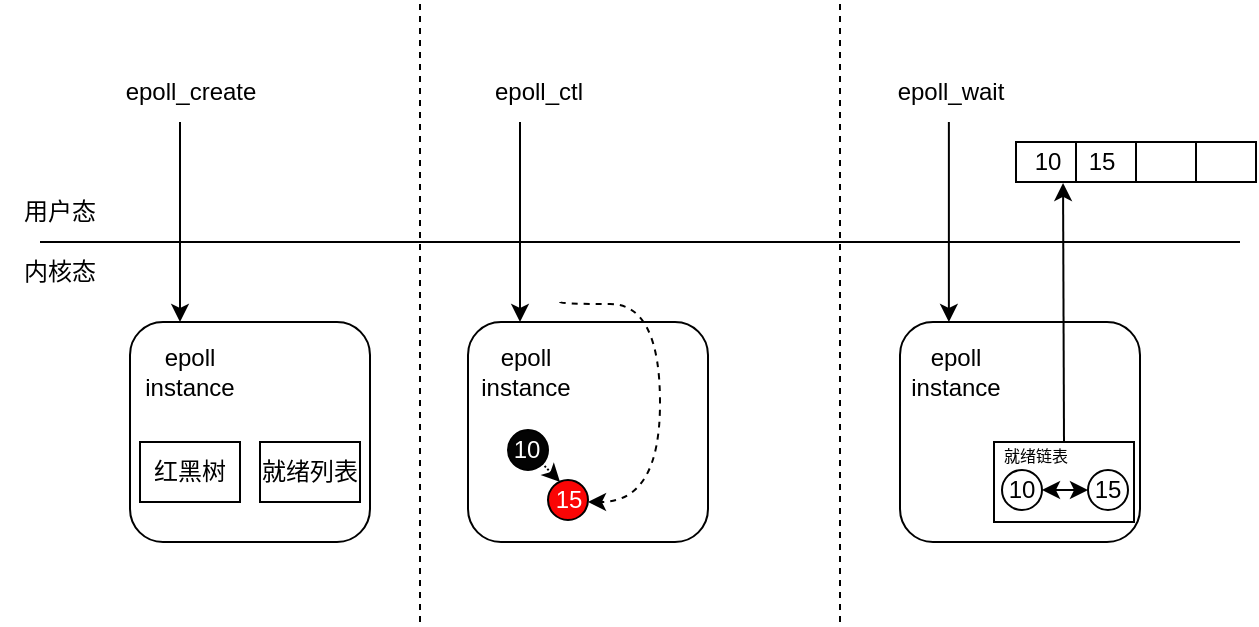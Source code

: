 <mxfile version="26.0.16">
  <diagram name="第 1 页" id="RKg7_WrkhLXdn_SxTx5O">
    <mxGraphModel dx="1238" dy="898" grid="1" gridSize="10" guides="1" tooltips="1" connect="1" arrows="1" fold="1" page="1" pageScale="1" pageWidth="827" pageHeight="1169" math="0" shadow="0">
      <root>
        <mxCell id="0" />
        <mxCell id="1" parent="0" />
        <mxCell id="DHomN4VYJOMx-0OleJqt-13" value="" style="rounded=1;whiteSpace=wrap;html=1;" vertex="1" parent="1">
          <mxGeometry x="414" y="200" width="120" height="110" as="geometry" />
        </mxCell>
        <mxCell id="DHomN4VYJOMx-0OleJqt-1" value="" style="endArrow=none;html=1;rounded=0;" edge="1" parent="1">
          <mxGeometry width="50" height="50" relative="1" as="geometry">
            <mxPoint x="200" y="160" as="sourcePoint" />
            <mxPoint x="800" y="160" as="targetPoint" />
          </mxGeometry>
        </mxCell>
        <mxCell id="DHomN4VYJOMx-0OleJqt-2" value="" style="endArrow=classic;html=1;rounded=0;" edge="1" parent="1">
          <mxGeometry width="50" height="50" relative="1" as="geometry">
            <mxPoint x="270" y="100" as="sourcePoint" />
            <mxPoint x="270" y="200" as="targetPoint" />
          </mxGeometry>
        </mxCell>
        <mxCell id="DHomN4VYJOMx-0OleJqt-3" value="" style="rounded=1;whiteSpace=wrap;html=1;" vertex="1" parent="1">
          <mxGeometry x="245" y="200" width="120" height="110" as="geometry" />
        </mxCell>
        <mxCell id="DHomN4VYJOMx-0OleJqt-4" value="内核态" style="text;html=1;align=center;verticalAlign=middle;whiteSpace=wrap;rounded=0;" vertex="1" parent="1">
          <mxGeometry x="180" y="160" width="60" height="30" as="geometry" />
        </mxCell>
        <mxCell id="DHomN4VYJOMx-0OleJqt-5" value="用户态" style="text;html=1;align=center;verticalAlign=middle;whiteSpace=wrap;rounded=0;" vertex="1" parent="1">
          <mxGeometry x="180" y="130" width="60" height="30" as="geometry" />
        </mxCell>
        <mxCell id="DHomN4VYJOMx-0OleJqt-6" value="epoll_create" style="text;html=1;align=center;verticalAlign=middle;resizable=0;points=[];autosize=1;strokeColor=none;fillColor=none;" vertex="1" parent="1">
          <mxGeometry x="230" y="70" width="90" height="30" as="geometry" />
        </mxCell>
        <mxCell id="DHomN4VYJOMx-0OleJqt-7" value="epoll instance" style="text;html=1;align=center;verticalAlign=middle;whiteSpace=wrap;rounded=0;" vertex="1" parent="1">
          <mxGeometry x="245" y="210" width="60" height="30" as="geometry" />
        </mxCell>
        <mxCell id="DHomN4VYJOMx-0OleJqt-8" value="" style="ellipse;whiteSpace=wrap;html=1;aspect=fixed;fillColor=light-dark(#fa0505, #ededed);" vertex="1" parent="1">
          <mxGeometry x="454" y="279" width="20" height="20" as="geometry" />
        </mxCell>
        <mxCell id="DHomN4VYJOMx-0OleJqt-9" value="" style="ellipse;whiteSpace=wrap;html=1;aspect=fixed;fillColor=light-dark(#030303, #ededed);" vertex="1" parent="1">
          <mxGeometry x="434" y="254" width="20" height="20" as="geometry" />
        </mxCell>
        <mxCell id="DHomN4VYJOMx-0OleJqt-12" value="" style="endArrow=none;html=1;rounded=0;dashed=1;" edge="1" parent="1">
          <mxGeometry width="50" height="50" relative="1" as="geometry">
            <mxPoint x="390" y="350" as="sourcePoint" />
            <mxPoint x="390" y="40" as="targetPoint" />
          </mxGeometry>
        </mxCell>
        <mxCell id="DHomN4VYJOMx-0OleJqt-14" value="红黑树" style="rounded=0;whiteSpace=wrap;html=1;" vertex="1" parent="1">
          <mxGeometry x="250" y="260" width="50" height="30" as="geometry" />
        </mxCell>
        <mxCell id="DHomN4VYJOMx-0OleJqt-16" value="就绪列表" style="rounded=0;whiteSpace=wrap;html=1;" vertex="1" parent="1">
          <mxGeometry x="310" y="260" width="50" height="30" as="geometry" />
        </mxCell>
        <mxCell id="DHomN4VYJOMx-0OleJqt-17" value="" style="endArrow=classic;html=1;rounded=0;" edge="1" parent="1">
          <mxGeometry width="50" height="50" relative="1" as="geometry">
            <mxPoint x="440" y="100" as="sourcePoint" />
            <mxPoint x="440" y="200" as="targetPoint" />
          </mxGeometry>
        </mxCell>
        <mxCell id="DHomN4VYJOMx-0OleJqt-18" value="epoll_ctl" style="text;html=1;align=center;verticalAlign=middle;resizable=0;points=[];autosize=1;strokeColor=none;fillColor=none;" vertex="1" parent="1">
          <mxGeometry x="414" y="70" width="70" height="30" as="geometry" />
        </mxCell>
        <mxCell id="DHomN4VYJOMx-0OleJqt-19" value="epoll instance" style="text;html=1;align=center;verticalAlign=middle;whiteSpace=wrap;rounded=0;" vertex="1" parent="1">
          <mxGeometry x="413" y="210" width="60" height="30" as="geometry" />
        </mxCell>
        <mxCell id="DHomN4VYJOMx-0OleJqt-20" value="&lt;font style=&quot;color: rgb(255, 255, 255);&quot;&gt;10&lt;/font&gt;" style="text;html=1;align=center;verticalAlign=middle;resizable=0;points=[];autosize=1;strokeColor=none;fillColor=none;" vertex="1" parent="1">
          <mxGeometry x="423" y="249" width="40" height="30" as="geometry" />
        </mxCell>
        <mxCell id="DHomN4VYJOMx-0OleJqt-21" value="" style="endArrow=classic;html=1;rounded=0;edgeStyle=orthogonalEdgeStyle;curved=1;entryX=0.75;entryY=0.533;entryDx=0;entryDy=0;entryPerimeter=0;dashed=1;" edge="1" parent="1" target="DHomN4VYJOMx-0OleJqt-22">
          <mxGeometry width="50" height="50" relative="1" as="geometry">
            <mxPoint x="460" y="190" as="sourcePoint" />
            <mxPoint x="590" y="280" as="targetPoint" />
            <Array as="points">
              <mxPoint x="510" y="191" />
              <mxPoint x="510" y="290" />
            </Array>
          </mxGeometry>
        </mxCell>
        <mxCell id="DHomN4VYJOMx-0OleJqt-22" value="&lt;font style=&quot;color: rgb(255, 255, 255);&quot;&gt;15&lt;/font&gt;" style="text;html=1;align=center;verticalAlign=middle;resizable=0;points=[];autosize=1;strokeColor=none;fillColor=none;" vertex="1" parent="1">
          <mxGeometry x="444" y="274" width="40" height="30" as="geometry" />
        </mxCell>
        <mxCell id="DHomN4VYJOMx-0OleJqt-23" value="" style="endArrow=classic;html=1;rounded=0;exitX=0.172;exitY=-0.115;exitDx=0;exitDy=0;exitPerimeter=0;dashed=1;dashPattern=1 1;" edge="1" parent="1" source="DHomN4VYJOMx-0OleJqt-22">
          <mxGeometry width="50" height="50" relative="1" as="geometry">
            <mxPoint x="480" y="460" as="sourcePoint" />
            <mxPoint x="460" y="280" as="targetPoint" />
          </mxGeometry>
        </mxCell>
        <mxCell id="DHomN4VYJOMx-0OleJqt-24" value="" style="endArrow=none;html=1;rounded=0;dashed=1;" edge="1" parent="1">
          <mxGeometry width="50" height="50" relative="1" as="geometry">
            <mxPoint x="600" y="350" as="sourcePoint" />
            <mxPoint x="600" y="40" as="targetPoint" />
          </mxGeometry>
        </mxCell>
        <mxCell id="DHomN4VYJOMx-0OleJqt-25" value="epoll_wait" style="text;html=1;align=center;verticalAlign=middle;resizable=0;points=[];autosize=1;strokeColor=none;fillColor=none;" vertex="1" parent="1">
          <mxGeometry x="615" y="70" width="80" height="30" as="geometry" />
        </mxCell>
        <mxCell id="DHomN4VYJOMx-0OleJqt-26" value="" style="rounded=1;whiteSpace=wrap;html=1;" vertex="1" parent="1">
          <mxGeometry x="630" y="200" width="120" height="110" as="geometry" />
        </mxCell>
        <mxCell id="DHomN4VYJOMx-0OleJqt-27" value="epoll instance" style="text;html=1;align=center;verticalAlign=middle;whiteSpace=wrap;rounded=0;" vertex="1" parent="1">
          <mxGeometry x="628" y="210" width="60" height="30" as="geometry" />
        </mxCell>
        <mxCell id="DHomN4VYJOMx-0OleJqt-28" value="" style="endArrow=classic;html=1;rounded=0;" edge="1" parent="1">
          <mxGeometry width="50" height="50" relative="1" as="geometry">
            <mxPoint x="654.44" y="100" as="sourcePoint" />
            <mxPoint x="654.44" y="200" as="targetPoint" />
          </mxGeometry>
        </mxCell>
        <mxCell id="DHomN4VYJOMx-0OleJqt-29" value="" style="endArrow=classic;html=1;rounded=0;exitX=0.5;exitY=0;exitDx=0;exitDy=0;entryX=0.196;entryY=1.024;entryDx=0;entryDy=0;entryPerimeter=0;" edge="1" parent="1" source="DHomN4VYJOMx-0OleJqt-34" target="DHomN4VYJOMx-0OleJqt-36">
          <mxGeometry width="50" height="50" relative="1" as="geometry">
            <mxPoint x="850" y="290" as="sourcePoint" />
            <mxPoint x="710" y="130" as="targetPoint" />
          </mxGeometry>
        </mxCell>
        <mxCell id="DHomN4VYJOMx-0OleJqt-34" value="" style="rounded=0;whiteSpace=wrap;html=1;" vertex="1" parent="1">
          <mxGeometry x="677" y="260" width="70" height="40" as="geometry" />
        </mxCell>
        <mxCell id="DHomN4VYJOMx-0OleJqt-33" value="" style="endArrow=classic;html=1;rounded=0;exitX=1;exitY=0.5;exitDx=0;exitDy=0;entryX=0;entryY=0.5;entryDx=0;entryDy=0;endFill=1;startArrow=classic;startFill=1;" edge="1" parent="1" source="DHomN4VYJOMx-0OleJqt-31" target="DHomN4VYJOMx-0OleJqt-32">
          <mxGeometry width="50" height="50" relative="1" as="geometry">
            <mxPoint x="720" y="390" as="sourcePoint" />
            <mxPoint x="770" y="340" as="targetPoint" />
          </mxGeometry>
        </mxCell>
        <mxCell id="DHomN4VYJOMx-0OleJqt-31" value="10" style="ellipse;whiteSpace=wrap;html=1;aspect=fixed;" vertex="1" parent="1">
          <mxGeometry x="681" y="274" width="20" height="20" as="geometry" />
        </mxCell>
        <mxCell id="DHomN4VYJOMx-0OleJqt-32" value="15" style="ellipse;whiteSpace=wrap;html=1;aspect=fixed;" vertex="1" parent="1">
          <mxGeometry x="724" y="274" width="20" height="20" as="geometry" />
        </mxCell>
        <mxCell id="DHomN4VYJOMx-0OleJqt-35" value="&lt;font style=&quot;font-size: 8px;&quot;&gt;就绪链表&lt;/font&gt;" style="text;html=1;align=center;verticalAlign=middle;whiteSpace=wrap;rounded=0;" vertex="1" parent="1">
          <mxGeometry x="668" y="251" width="60" height="30" as="geometry" />
        </mxCell>
        <mxCell id="DHomN4VYJOMx-0OleJqt-36" value="" style="rounded=0;whiteSpace=wrap;html=1;" vertex="1" parent="1">
          <mxGeometry x="688" y="110" width="120" height="20" as="geometry" />
        </mxCell>
        <mxCell id="DHomN4VYJOMx-0OleJqt-37" value="" style="endArrow=none;html=1;rounded=0;entryX=0.25;entryY=0;entryDx=0;entryDy=0;" edge="1" parent="1" target="DHomN4VYJOMx-0OleJqt-36">
          <mxGeometry width="50" height="50" relative="1" as="geometry">
            <mxPoint x="718" y="130" as="sourcePoint" />
            <mxPoint x="718" y="140" as="targetPoint" />
          </mxGeometry>
        </mxCell>
        <mxCell id="DHomN4VYJOMx-0OleJqt-38" value="" style="endArrow=none;html=1;rounded=0;exitX=0.5;exitY=0;exitDx=0;exitDy=0;" edge="1" parent="1" source="DHomN4VYJOMx-0OleJqt-36">
          <mxGeometry width="50" height="50" relative="1" as="geometry">
            <mxPoint x="698" y="180" as="sourcePoint" />
            <mxPoint x="748" y="130" as="targetPoint" />
          </mxGeometry>
        </mxCell>
        <mxCell id="DHomN4VYJOMx-0OleJqt-39" value="" style="endArrow=none;html=1;rounded=0;entryX=0.75;entryY=1;entryDx=0;entryDy=0;exitX=0.75;exitY=0;exitDx=0;exitDy=0;" edge="1" parent="1" source="DHomN4VYJOMx-0OleJqt-36" target="DHomN4VYJOMx-0OleJqt-36">
          <mxGeometry width="50" height="50" relative="1" as="geometry">
            <mxPoint x="718" y="180" as="sourcePoint" />
            <mxPoint x="768" y="130" as="targetPoint" />
          </mxGeometry>
        </mxCell>
        <mxCell id="DHomN4VYJOMx-0OleJqt-40" value="10" style="text;html=1;align=center;verticalAlign=middle;whiteSpace=wrap;rounded=0;" vertex="1" parent="1">
          <mxGeometry x="674" y="105" width="60" height="30" as="geometry" />
        </mxCell>
        <mxCell id="DHomN4VYJOMx-0OleJqt-42" value="15" style="text;html=1;align=center;verticalAlign=middle;whiteSpace=wrap;rounded=0;" vertex="1" parent="1">
          <mxGeometry x="701" y="105" width="60" height="30" as="geometry" />
        </mxCell>
      </root>
    </mxGraphModel>
  </diagram>
</mxfile>
